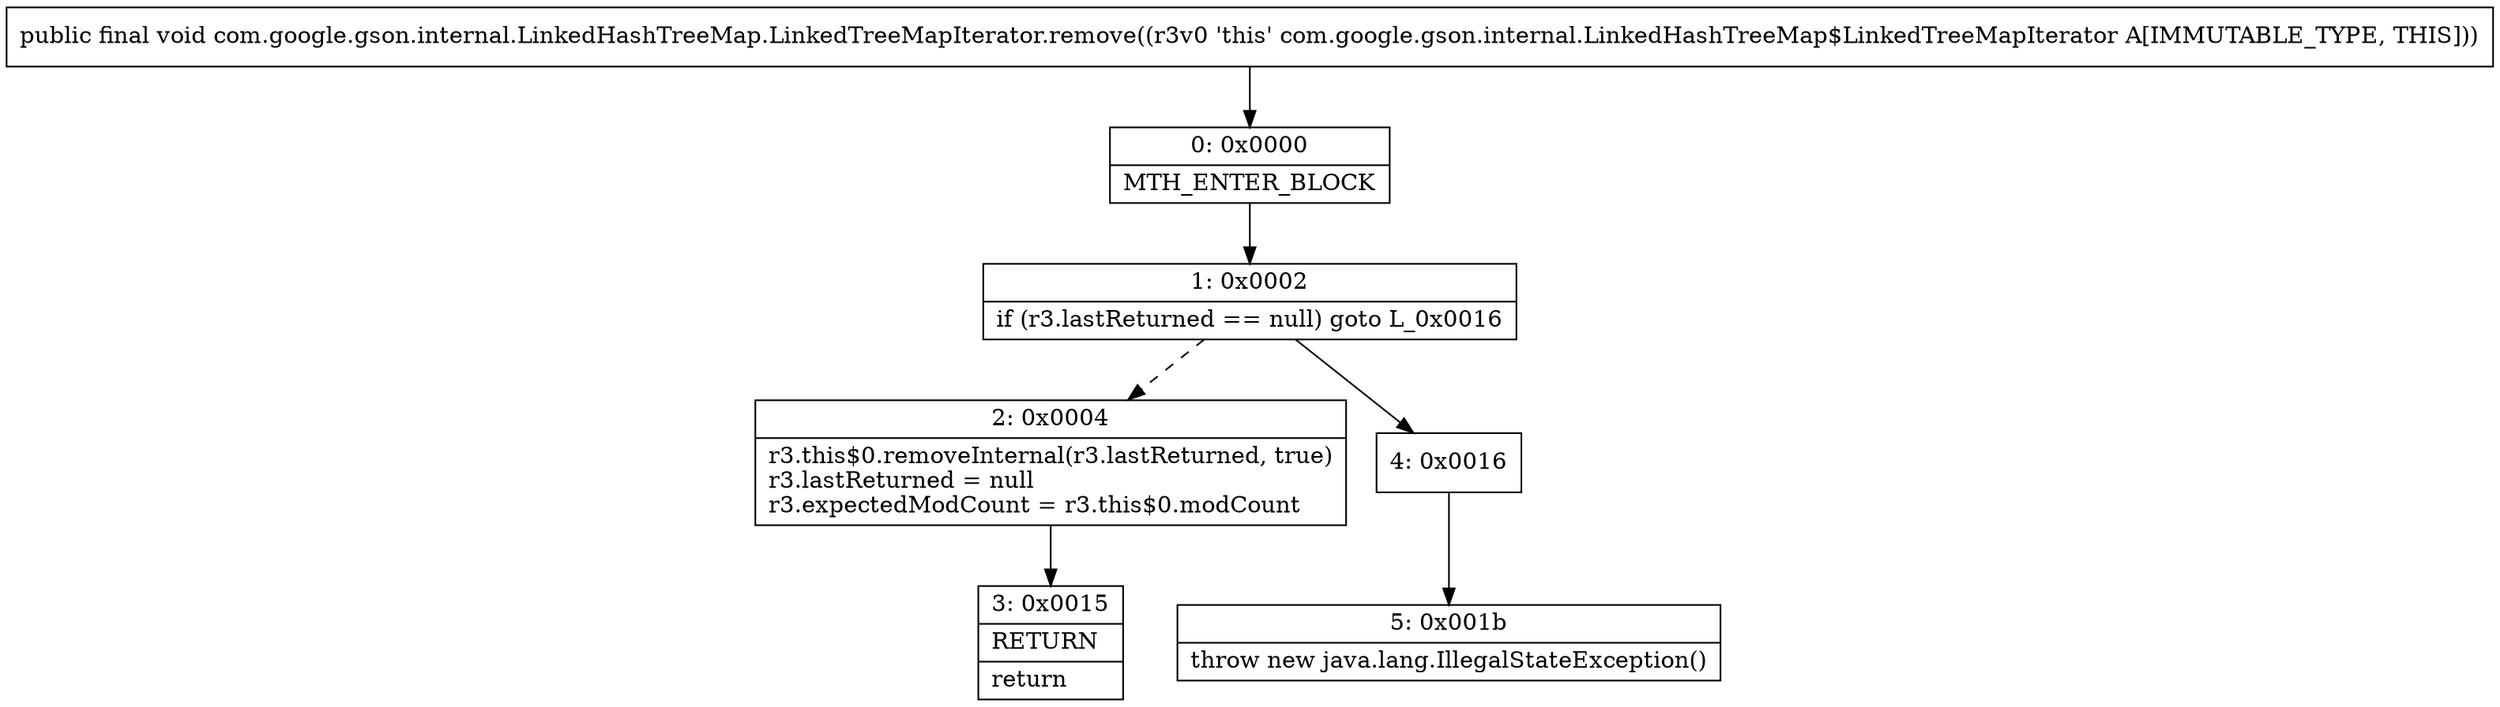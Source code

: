 digraph "CFG forcom.google.gson.internal.LinkedHashTreeMap.LinkedTreeMapIterator.remove()V" {
Node_0 [shape=record,label="{0\:\ 0x0000|MTH_ENTER_BLOCK\l}"];
Node_1 [shape=record,label="{1\:\ 0x0002|if (r3.lastReturned == null) goto L_0x0016\l}"];
Node_2 [shape=record,label="{2\:\ 0x0004|r3.this$0.removeInternal(r3.lastReturned, true)\lr3.lastReturned = null\lr3.expectedModCount = r3.this$0.modCount\l}"];
Node_3 [shape=record,label="{3\:\ 0x0015|RETURN\l|return\l}"];
Node_4 [shape=record,label="{4\:\ 0x0016}"];
Node_5 [shape=record,label="{5\:\ 0x001b|throw new java.lang.IllegalStateException()\l}"];
MethodNode[shape=record,label="{public final void com.google.gson.internal.LinkedHashTreeMap.LinkedTreeMapIterator.remove((r3v0 'this' com.google.gson.internal.LinkedHashTreeMap$LinkedTreeMapIterator A[IMMUTABLE_TYPE, THIS])) }"];
MethodNode -> Node_0;
Node_0 -> Node_1;
Node_1 -> Node_2[style=dashed];
Node_1 -> Node_4;
Node_2 -> Node_3;
Node_4 -> Node_5;
}

